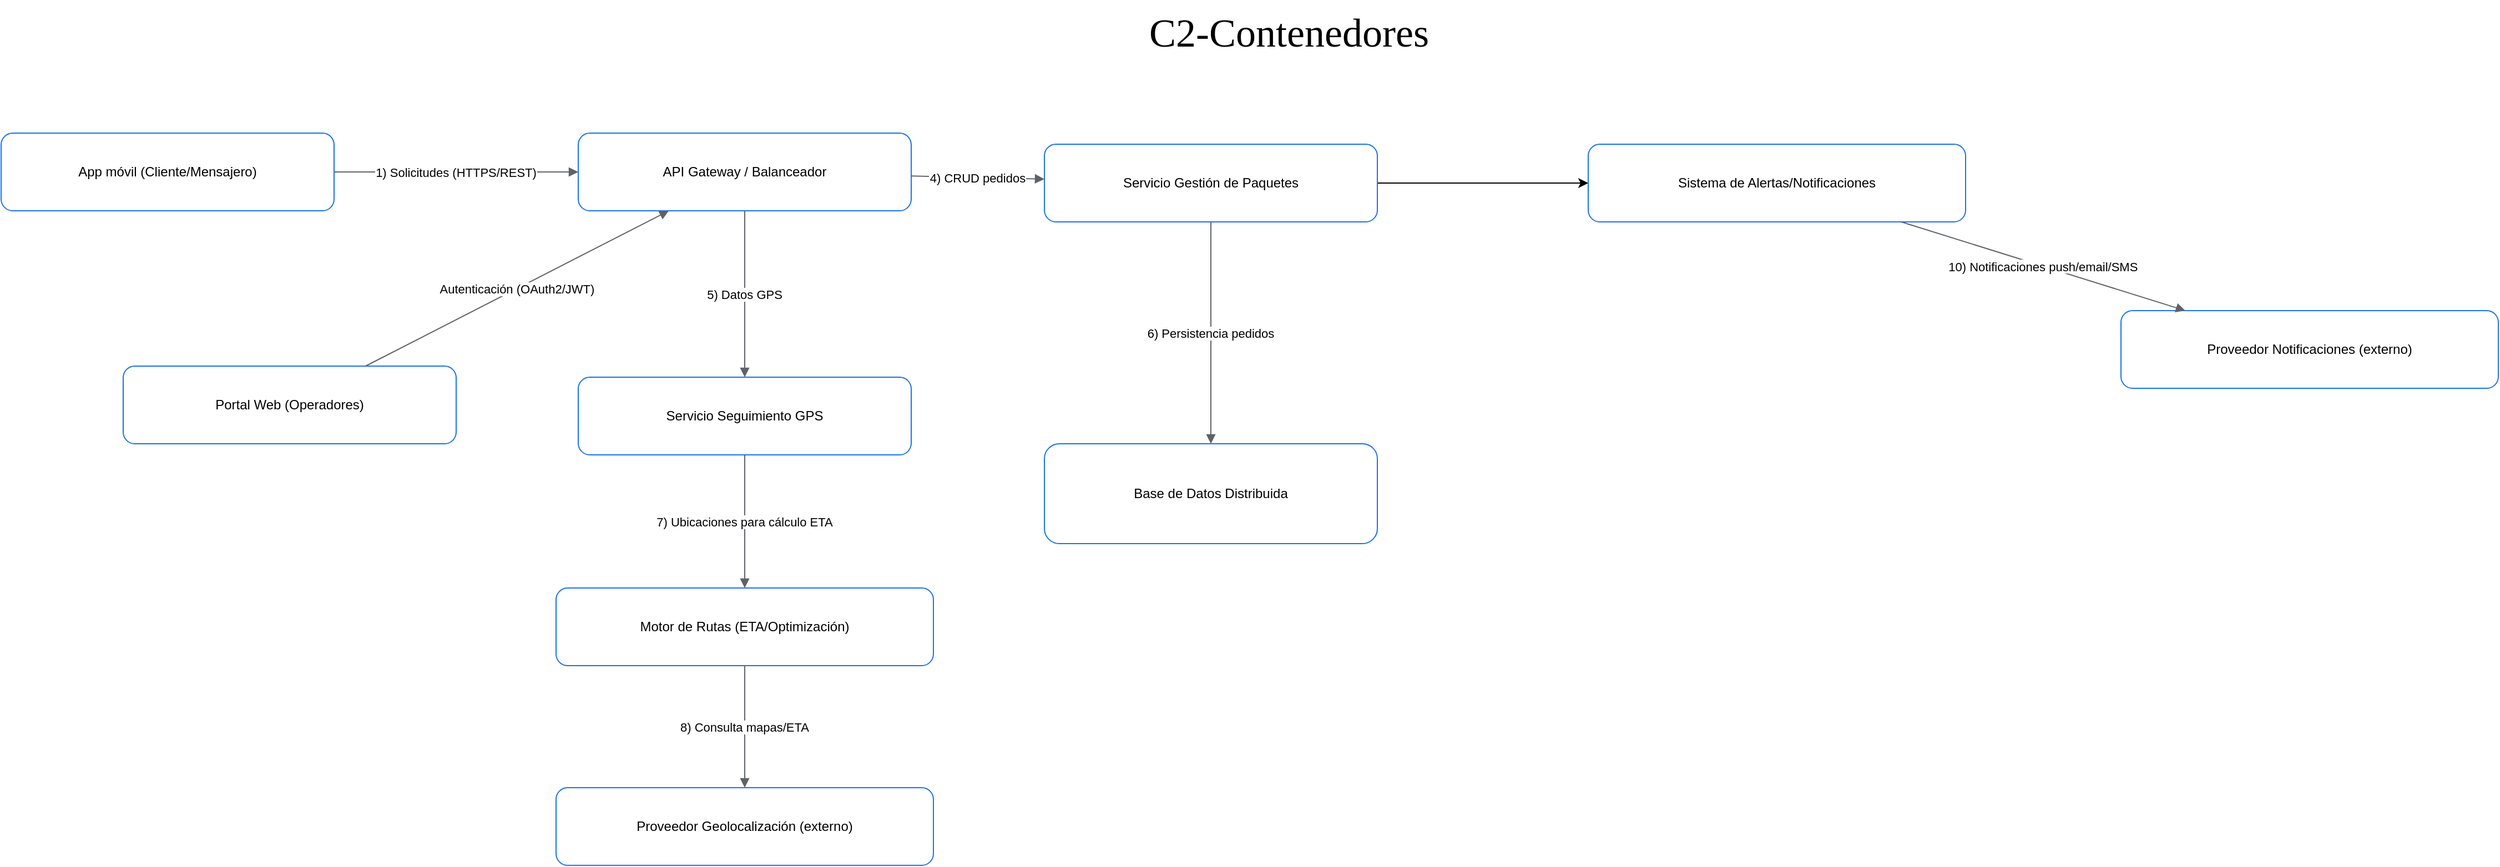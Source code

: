 <mxfile version="28.1.2">
  <diagram id="C2" name="C2 Vista de Contenedores">
    <mxGraphModel dx="4577" dy="1087" grid="1" gridSize="10" guides="1" tooltips="1" connect="1" arrows="1" fold="1" page="1" pageScale="1" pageWidth="3000" pageHeight="2000" math="0" shadow="0">
      <root>
        <mxCell id="0" />
        <mxCell id="1" parent="0" />
        <mxCell id="mobile" value="App móvil (Cliente/Mensajero)" style="rounded=1;whiteSpace=wrap;html=1;strokeColor=#1a73e8;fillColor=#ffffff" parent="1" vertex="1">
          <mxGeometry x="-40" y="190" width="300" height="70" as="geometry" />
        </mxCell>
        <mxCell id="web" value="Portal Web (Operadores)" style="rounded=1;whiteSpace=wrap;html=1;strokeColor=#1a73e8;fillColor=#ffffff" parent="1" vertex="1">
          <mxGeometry x="70" y="400" width="300" height="70" as="geometry" />
        </mxCell>
        <mxCell id="gateway" value="API Gateway / Balanceador" style="rounded=1;whiteSpace=wrap;html=1;strokeColor=#1a73e8;fillColor=#ffffff" parent="1" vertex="1">
          <mxGeometry x="480" y="190" width="300" height="70" as="geometry" />
        </mxCell>
        <mxCell id="R15DMd4eYSKuAZRoTnIE-7" style="edgeStyle=orthogonalEdgeStyle;rounded=0;orthogonalLoop=1;jettySize=auto;html=1;exitX=1;exitY=0.5;exitDx=0;exitDy=0;entryX=0;entryY=0.5;entryDx=0;entryDy=0;" edge="1" parent="1" source="svcPaquetes" target="alertas">
          <mxGeometry relative="1" as="geometry" />
        </mxCell>
        <mxCell id="svcPaquetes" value="Servicio Gestión de Paquetes" style="rounded=1;whiteSpace=wrap;html=1;strokeColor=#1a73e8;fillColor=#ffffff" parent="1" vertex="1">
          <mxGeometry x="900" y="200" width="300" height="70" as="geometry" />
        </mxCell>
        <mxCell id="svcGPS" value="Servicio Seguimiento GPS" style="rounded=1;whiteSpace=wrap;html=1;strokeColor=#1a73e8;fillColor=#ffffff" parent="1" vertex="1">
          <mxGeometry x="480" y="410" width="300" height="70" as="geometry" />
        </mxCell>
        <mxCell id="motor" value="Motor de Rutas (ETA/Optimización)" style="rounded=1;whiteSpace=wrap;html=1;strokeColor=#1a73e8;fillColor=#ffffff" parent="1" vertex="1">
          <mxGeometry x="460" y="600" width="340" height="70" as="geometry" />
        </mxCell>
        <mxCell id="alertas" value="Sistema de Alertas/Notificaciones" style="rounded=1;whiteSpace=wrap;html=1;strokeColor=#1a73e8;fillColor=#ffffff" parent="1" vertex="1">
          <mxGeometry x="1390" y="200" width="340" height="70" as="geometry" />
        </mxCell>
        <mxCell id="db" value="Base de Datos Distribuida" style="rounded=1;whiteSpace=wrap;html=1;strokeColor=#1a73e8;fillColor=#ffffff" parent="1" vertex="1">
          <mxGeometry x="900" y="470" width="300" height="90" as="geometry" />
        </mxCell>
        <mxCell id="notif" value="Proveedor Notificaciones (externo)" style="rounded=1;whiteSpace=wrap;html=1;strokeColor=#1a73e8;fillColor=#ffffff" parent="1" vertex="1">
          <mxGeometry x="1870" y="350" width="340" height="70" as="geometry" />
        </mxCell>
        <mxCell id="geo" value="Proveedor Geolocalización (externo)" style="rounded=1;whiteSpace=wrap;html=1;strokeColor=#1a73e8;fillColor=#ffffff" parent="1" vertex="1">
          <mxGeometry x="460" y="780" width="340" height="70" as="geometry" />
        </mxCell>
        <mxCell id="f1" value="1) Solicitudes (HTTPS/REST)" style="endArrow=block;strokeColor=#5f6368;fontSize=11" parent="1" source="mobile" target="gateway" edge="1">
          <mxGeometry relative="1" as="geometry" />
        </mxCell>
        <mxCell id="f2" value="Autenticación (OAuth2/JWT)" style="endArrow=block;strokeColor=#5f6368;fontSize=11" parent="1" source="web" target="gateway" edge="1">
          <mxGeometry relative="1" as="geometry" />
        </mxCell>
        <mxCell id="f4" value="4) CRUD pedidos" style="endArrow=block;strokeColor=#5f6368;fontSize=11" parent="1" source="gateway" target="svcPaquetes" edge="1">
          <mxGeometry relative="1" as="geometry" />
        </mxCell>
        <mxCell id="f5" value="5) Datos GPS" style="endArrow=block;strokeColor=#5f6368;fontSize=11" parent="1" source="gateway" target="svcGPS" edge="1">
          <mxGeometry relative="1" as="geometry" />
        </mxCell>
        <mxCell id="f6" value="6) Persistencia pedidos" style="endArrow=block;strokeColor=#5f6368;fontSize=11" parent="1" source="svcPaquetes" target="db" edge="1">
          <mxGeometry relative="1" as="geometry" />
        </mxCell>
        <mxCell id="f7" value="7) Ubicaciones para cálculo ETA" style="endArrow=block;strokeColor=#5f6368;fontSize=11" parent="1" source="svcGPS" target="motor" edge="1">
          <mxGeometry relative="1" as="geometry" />
        </mxCell>
        <mxCell id="f8" value="8) Consulta mapas/ETA" style="endArrow=block;strokeColor=#5f6368;fontSize=11" parent="1" source="motor" target="geo" edge="1">
          <mxGeometry relative="1" as="geometry" />
        </mxCell>
        <mxCell id="f10" value="10) Notificaciones push/email/SMS" style="endArrow=block;strokeColor=#5f6368;fontSize=11" parent="1" source="alertas" target="notif" edge="1">
          <mxGeometry relative="1" as="geometry" />
        </mxCell>
        <mxCell id="R15DMd4eYSKuAZRoTnIE-10" value="&lt;font face=&quot;Comic Sans MS&quot; style=&quot;font-size: 36px;&quot;&gt;C2-Contenedores&lt;/font&gt;" style="text;html=1;align=center;verticalAlign=middle;resizable=0;points=[];autosize=1;strokeColor=none;fillColor=none;rotation=0;" vertex="1" parent="1">
          <mxGeometry x="965" y="70" width="310" height="60" as="geometry" />
        </mxCell>
      </root>
    </mxGraphModel>
  </diagram>
</mxfile>
